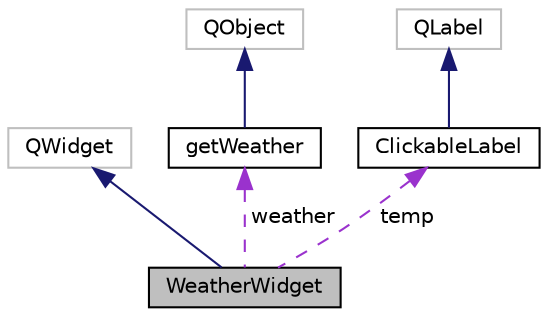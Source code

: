 digraph "WeatherWidget"
{
 // LATEX_PDF_SIZE
  edge [fontname="Helvetica",fontsize="10",labelfontname="Helvetica",labelfontsize="10"];
  node [fontname="Helvetica",fontsize="10",shape=record];
  Node1 [label="WeatherWidget",height=0.2,width=0.4,color="black", fillcolor="grey75", style="filled", fontcolor="black",tooltip="This class implements all the necessary elements to draw the weather information to the screen."];
  Node2 -> Node1 [dir="back",color="midnightblue",fontsize="10",style="solid",fontname="Helvetica"];
  Node2 [label="QWidget",height=0.2,width=0.4,color="grey75", fillcolor="white", style="filled",tooltip=" "];
  Node3 -> Node1 [dir="back",color="darkorchid3",fontsize="10",style="dashed",label=" weather" ,fontname="Helvetica"];
  Node3 [label="getWeather",height=0.2,width=0.4,color="black", fillcolor="white", style="filled",URL="$classgetWeather.html",tooltip="This class is responsible for calling the weather API, parsing it and storing the resulting values an..."];
  Node4 -> Node3 [dir="back",color="midnightblue",fontsize="10",style="solid",fontname="Helvetica"];
  Node4 [label="QObject",height=0.2,width=0.4,color="grey75", fillcolor="white", style="filled",tooltip=" "];
  Node5 -> Node1 [dir="back",color="darkorchid3",fontsize="10",style="dashed",label=" temp" ,fontname="Helvetica"];
  Node5 [label="ClickableLabel",height=0.2,width=0.4,color="black", fillcolor="white", style="filled",URL="$classClickableLabel.html",tooltip="This class extends the QLabel class and implements the ability to emit a clicked signal...."];
  Node6 -> Node5 [dir="back",color="midnightblue",fontsize="10",style="solid",fontname="Helvetica"];
  Node6 [label="QLabel",height=0.2,width=0.4,color="grey75", fillcolor="white", style="filled",tooltip=" "];
}
